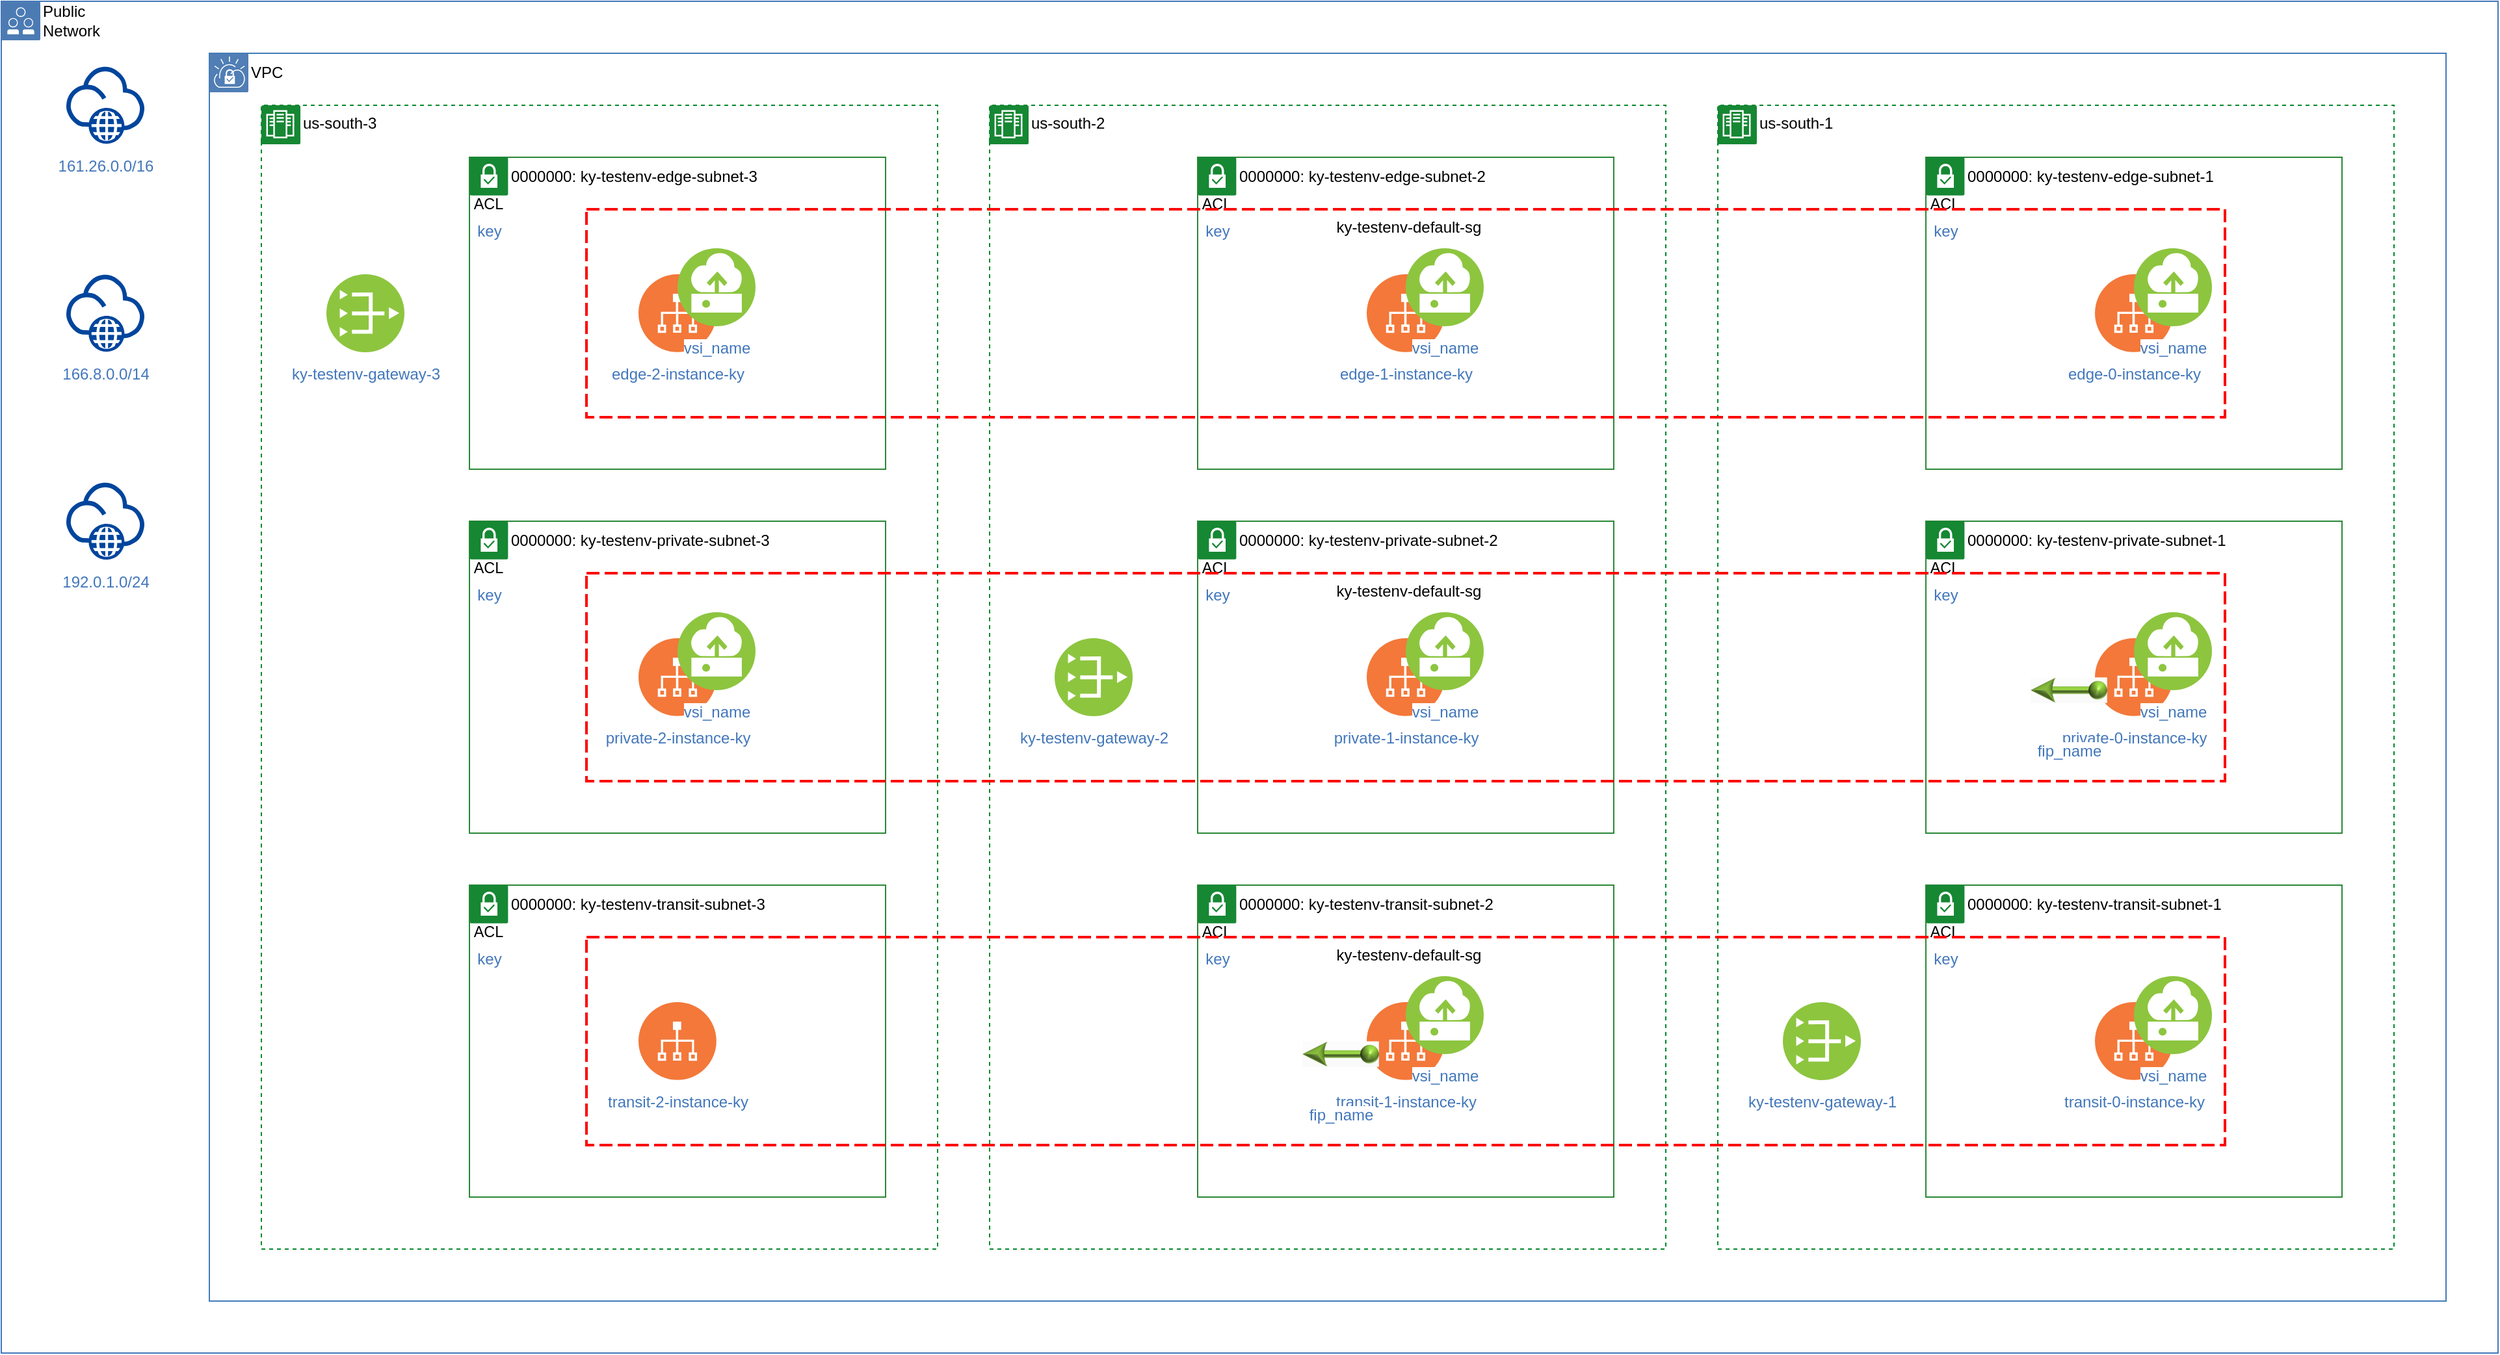 
<mxfile version="14.7.4" type="embed">
<diagram id="GNU3i8hCxYjH3E0Nk9u4" name="Page-1">
<mxGraphModel dx="1230" dy="659" grid="1" gridSize="10" guides="1" tooltips="1" connect="1" arrows="1" fold="1" page="1" pageScale="1" pageWidth="850" pageHeight="1100" math="0" shadow="0">
<root>
<mxCell id="0"/>
<mxCell id="1" parent="0"/>
    
    
        <!-- pub 60-->
        
            <mxCell id="FXCXVvDxTQtwc45PbP1s-896" value="Icons" style="" parent="0"/>
            <mxCell id="FXCXVvDxTQtwc45PbP1s-895" value="" style="swimlane;fontStyle=0;horizontal=1;collapsible=0;startSize=28;swimlaneLine=0;swimlaneFillColor=none;fillColor=none;rounded=0;whiteSpace=wrap;html=1;absoluteArcSize=1;arcSize=0;strokeColor=#4376BB;verticalAlign=top;align=left;spacingLeft=5;dashed=0;strokeWidth=1;container=1;" parent="1" vertex="1">
            <mxGeometry width="1920" height="1040" x="40" y="40" as="geometry"/>
            </mxCell>
            <mxCell id="FXCXVvDxTQtwc45PbP1s-897" value="Public&lt;br&gt;Network" style="aspect=fixed;perimeter=ellipsePerimeter;html=1;align=left;shadow=0;dashed=0;labelBackgroundColor=none;fontSize=12;spacingTop=0;image;image=img/lib/ibm/vpc/PublicTag.svg;part=1;labelPosition=right;verticalLabelPosition=middle;verticalAlign=middle;" parent="FXCXVvDxTQtwc45PbP1s-895" vertex="1">
            <mxGeometry width="30" height="30" as="geometry"/>
            </mxCell>
        

    
        <!-- internet 60-->
        
            <mxCell id="FXCXVvDxTQtwc45PbP1s-900" value="161.26.0.0/16" style="aspect=fixed;perimeter=ellipsePerimeter;html=1;align=center;shadow=0;dashed=0;fontColor=#4277BB;labelBackgroundColor=#ffffff;fontSize=12;spacingTop=3;image;image=img/lib/ibm/vpc/Internet.svg;" parent="FXCXVvDxTQtwc45PbP1s-895" vertex="1">
            <mxGeometry width="60" height="60" x="50" y="50" as="geometry"/>
            </mxCell>
        

    
        <!-- internet 60-->
        
            <mxCell id="FXCXVvDxTQtwc45PbP1s-905" value="166.8.0.0/14" style="aspect=fixed;perimeter=ellipsePerimeter;html=1;align=center;shadow=0;dashed=0;fontColor=#4277BB;labelBackgroundColor=#ffffff;fontSize=12;spacingTop=3;image;image=img/lib/ibm/vpc/Internet.svg;" parent="FXCXVvDxTQtwc45PbP1s-895" vertex="1">
            <mxGeometry width="60" height="60" x="50" y="210" as="geometry"/>
            </mxCell>
        

    
        <!-- internet 60-->
        
            <mxCell id="FXCXVvDxTQtwc45PbP1s-910" value="192.0.1.0/24" style="aspect=fixed;perimeter=ellipsePerimeter;html=1;align=center;shadow=0;dashed=0;fontColor=#4277BB;labelBackgroundColor=#ffffff;fontSize=12;spacingTop=3;image;image=img/lib/ibm/vpc/Internet.svg;" parent="FXCXVvDxTQtwc45PbP1s-895" vertex="1">
            <mxGeometry width="60" height="60" x="50" y="370" as="geometry"/>
            </mxCell>
        

    
        <!-- vpc 60-->
        
            <mxCell id="FXCXVvDxTQtwc45PbP1s-1230" value="VPC" style="swimlane;fontStyle=0;horizontal=1;collapsible=0;startSize=28;swimlaneLine=0;swimlaneFillColor=none;fillColor=none;rounded=0;whiteSpace=wrap;html=1;absoluteArcSize=1;arcSize=12;strokeColor=#417CB9;verticalAlign=top;align=left;spacingLeft=30;spacingTop=1;dashed=0;strokeWidth=1;" parent="FXCXVvDxTQtwc45PbP1s-895" vertex="1">
            <mxGeometry width="1720" height="960" x="160" y="40" as="geometry"/>
            </mxCell>
            <mxCell id="FXCXVvDxTQtwc45PbP1s-1231" value="" style="aspect=fixed;perimeter=ellipsePerimeter;html=1;align=center;shadow=0;dashed=0;fontColor=#4277BB;labelBackgroundColor=#ffffff;fontSize=12;spacingTop=3;image;image=img/lib/ibm/vpc/VPCTag.svg;part=1;" parent="FXCXVvDxTQtwc45PbP1s-1230" vertex="1">
            <mxGeometry width="30" height="30" as="geometry"/>
            </mxCell>
        

    
        <!-- zone 60-->
        
            <mxCell id="FXCXVvDxTQtwc45PbP1s-1235" value="us-south-3" style="swimlane;fontStyle=0;horizontal=1;collapsible=0;startSize=28;swimlaneLine=0;swimlaneFillColor=none;fillColor=none;rounded=0;whiteSpace=wrap;html=1;absoluteArcSize=1;arcSize=0;strokeColor=#00882B;verticalAlign=top;align=left;spacingLeft=30;dashed=1;strokeWidth=1;container=1;" parent="FXCXVvDxTQtwc45PbP1s-1230" vertex="1">
            <mxGeometry width="520" height="880" x="40" y="40" as="geometry"/>
            </mxCell>
            <mxCell id="FXCXVvDxTQtwc45PbP1s-1236" value="" style="aspect=fixed;perimeter=ellipsePerimeter;html=1;align=center;shadow=0;dashed=0;fontColor=#4277BB;labelBackgroundColor=#ffffff;fontSize=12;spacingTop=3;image;image=img/lib/ibm/vpc/ZoneTag.svg;part=1;" parent="FXCXVvDxTQtwc45PbP1s-1235" vertex="1">
            <mxGeometry width="30" height="30" as="geometry"/>
            </mxCell>
        

    
        <!-- subnet 60-->
        
            <mxCell id="FXCXVvDxTQtwc45PbP1s-1240" value="0000000: ky-testenv-transit-subnet-3" style="swimlane;fontStyle=0;horizontal=1;collapsible=0;startSize=28;swimlaneLine=0;swimlaneFillColor=none;fillColor=none;rounded=0;whiteSpace=wrap;html=1;absoluteArcSize=1;arcSize=12;strokeColor=#2A8838;verticalAlign=top;align=left;spacingLeft=30;spacingTop=1;dashed=0;strokeWidth=1;" parent="FXCXVvDxTQtwc45PbP1s-1235" vertex="1">
            <mxGeometry width="320" height="240" x="160" y="600" as="geometry"/>
            </mxCell>
            <mxCell id="FXCXVvDxTQtwc45PbP1s-1241" value="key" style="aspect=fixed;perimeter=ellipsePerimeter;html=1;align=center;shadow=0;dashed=0;fontColor=#4277BB;labelBackgroundColor=#ffffff;fontSize=12;spacingTop=3;image;image=img/lib/ibm/vpc/SubnetTag.svg;part=1;" parent="FXCXVvDxTQtwc45PbP1s-1240" vertex="1">
            <mxGeometry width="30" height="40" as="geometry"/>
            </mxCell>
        

    
        <!-- ni 60-->
        
            <mxCell id="FXCXVvDxTQtwc45PbP1s-1245" value="transit-2-instance-ky" style="aspect=fixed;perimeter=ellipsePerimeter;html=1;align=center;shadow=0;dashed=0;fontColor=#4277BB;labelBackgroundColor=#ffffff;fontSize=12;spacingTop=3;image;image=img/lib/ibm/devops/release_management.svg;" parent="FXCXVvDxTQtwc45PbP1s-1240" vertex="1">
            <mxGeometry width="60" height="60" x="130" y="90" as="geometry"/>
            </mxCell>
            
            
        

    
        <!-- subnet 60-->
        
            <mxCell id="FXCXVvDxTQtwc45PbP1s-1250" value="0000000: ky-testenv-edge-subnet-3" style="swimlane;fontStyle=0;horizontal=1;collapsible=0;startSize=28;swimlaneLine=0;swimlaneFillColor=none;fillColor=none;rounded=0;whiteSpace=wrap;html=1;absoluteArcSize=1;arcSize=12;strokeColor=#2A8838;verticalAlign=top;align=left;spacingLeft=30;spacingTop=1;dashed=0;strokeWidth=1;" parent="FXCXVvDxTQtwc45PbP1s-1235" vertex="1">
            <mxGeometry width="320" height="240" x="160" y="40" as="geometry"/>
            </mxCell>
            <mxCell id="FXCXVvDxTQtwc45PbP1s-1251" value="key" style="aspect=fixed;perimeter=ellipsePerimeter;html=1;align=center;shadow=0;dashed=0;fontColor=#4277BB;labelBackgroundColor=#ffffff;fontSize=12;spacingTop=3;image;image=img/lib/ibm/vpc/SubnetTag.svg;part=1;" parent="FXCXVvDxTQtwc45PbP1s-1250" vertex="1">
            <mxGeometry width="30" height="40" as="geometry"/>
            </mxCell>
        

    
        <!-- ni 60-->
        
            <mxCell id="FXCXVvDxTQtwc45PbP1s-1255" value="edge-2-instance-ky" style="aspect=fixed;perimeter=ellipsePerimeter;html=1;align=center;shadow=0;dashed=0;fontColor=#4277BB;labelBackgroundColor=#ffffff;fontSize=12;spacingTop=3;image;image=img/lib/ibm/devops/release_management.svg;" parent="FXCXVvDxTQtwc45PbP1s-1250" vertex="1">
            <mxGeometry width="60" height="60" x="130" y="90" as="geometry"/>
            </mxCell>
            
                <mxCell id="FXCXVvDxTQtwc45PbP1s-1256" value="vsi_name" style="aspect=fixed;perimeter=ellipsePerimeter;html=1;align=center;shadow=0;dashed=0;fontColor=#4277BB;labelBackgroundColor=#ffffff;fontSize=12;spacingTop=3;image;image=img/lib/ibm/vpc/Instance.svg;" parent="FXCXVvDxTQtwc45PbP1s-1255" vertex="1">
                <mxGeometry x="30" y="-20" width="60" height="60" as="geometry"/>
                </mxCell>
            
            
        

    
        <!-- subnet 60-->
        
            <mxCell id="FXCXVvDxTQtwc45PbP1s-1260" value="0000000: ky-testenv-private-subnet-3" style="swimlane;fontStyle=0;horizontal=1;collapsible=0;startSize=28;swimlaneLine=0;swimlaneFillColor=none;fillColor=none;rounded=0;whiteSpace=wrap;html=1;absoluteArcSize=1;arcSize=12;strokeColor=#2A8838;verticalAlign=top;align=left;spacingLeft=30;spacingTop=1;dashed=0;strokeWidth=1;" parent="FXCXVvDxTQtwc45PbP1s-1235" vertex="1">
            <mxGeometry width="320" height="240" x="160" y="320" as="geometry"/>
            </mxCell>
            <mxCell id="FXCXVvDxTQtwc45PbP1s-1261" value="key" style="aspect=fixed;perimeter=ellipsePerimeter;html=1;align=center;shadow=0;dashed=0;fontColor=#4277BB;labelBackgroundColor=#ffffff;fontSize=12;spacingTop=3;image;image=img/lib/ibm/vpc/SubnetTag.svg;part=1;" parent="FXCXVvDxTQtwc45PbP1s-1260" vertex="1">
            <mxGeometry width="30" height="40" as="geometry"/>
            </mxCell>
        

    
        <!-- ni 60-->
        
            <mxCell id="FXCXVvDxTQtwc45PbP1s-1265" value="private-2-instance-ky" style="aspect=fixed;perimeter=ellipsePerimeter;html=1;align=center;shadow=0;dashed=0;fontColor=#4277BB;labelBackgroundColor=#ffffff;fontSize=12;spacingTop=3;image;image=img/lib/ibm/devops/release_management.svg;" parent="FXCXVvDxTQtwc45PbP1s-1260" vertex="1">
            <mxGeometry width="60" height="60" x="130" y="90" as="geometry"/>
            </mxCell>
            
                <mxCell id="FXCXVvDxTQtwc45PbP1s-1266" value="vsi_name" style="aspect=fixed;perimeter=ellipsePerimeter;html=1;align=center;shadow=0;dashed=0;fontColor=#4277BB;labelBackgroundColor=#ffffff;fontSize=12;spacingTop=3;image;image=img/lib/ibm/vpc/Instance.svg;" parent="FXCXVvDxTQtwc45PbP1s-1265" vertex="1">
                <mxGeometry x="30" y="-20" width="60" height="60" as="geometry"/>
                </mxCell>
            
            
        

    
        <!-- gateway 60-->
        
            <mxCell id="FXCXVvDxTQtwc45PbP1s-1270" value="ky-testenv-gateway-3" style="aspect=fixed;perimeter=ellipsePerimeter;html=1;align=center;shadow=0;dashed=0;fontColor=#4277BB;labelBackgroundColor=#ffffff;fontSize=12;spacingTop=3;image;image=img/lib/ibm/vpc/PublicGateway.svg;" parent="FXCXVvDxTQtwc45PbP1s-1235" vertex="1">
            <mxGeometry width="60" height="60" x="50" y="130" as="geometry"/>
            </mxCell>
        

    
        <!-- zone 60-->
        
            <mxCell id="FXCXVvDxTQtwc45PbP1s-1275" value="us-south-2" style="swimlane;fontStyle=0;horizontal=1;collapsible=0;startSize=28;swimlaneLine=0;swimlaneFillColor=none;fillColor=none;rounded=0;whiteSpace=wrap;html=1;absoluteArcSize=1;arcSize=0;strokeColor=#00882B;verticalAlign=top;align=left;spacingLeft=30;dashed=1;strokeWidth=1;container=1;" parent="FXCXVvDxTQtwc45PbP1s-1230" vertex="1">
            <mxGeometry width="520" height="880" x="600" y="40" as="geometry"/>
            </mxCell>
            <mxCell id="FXCXVvDxTQtwc45PbP1s-1276" value="" style="aspect=fixed;perimeter=ellipsePerimeter;html=1;align=center;shadow=0;dashed=0;fontColor=#4277BB;labelBackgroundColor=#ffffff;fontSize=12;spacingTop=3;image;image=img/lib/ibm/vpc/ZoneTag.svg;part=1;" parent="FXCXVvDxTQtwc45PbP1s-1275" vertex="1">
            <mxGeometry width="30" height="30" as="geometry"/>
            </mxCell>
        

    
        <!-- subnet 60-->
        
            <mxCell id="FXCXVvDxTQtwc45PbP1s-1280" value="0000000: ky-testenv-transit-subnet-2" style="swimlane;fontStyle=0;horizontal=1;collapsible=0;startSize=28;swimlaneLine=0;swimlaneFillColor=none;fillColor=none;rounded=0;whiteSpace=wrap;html=1;absoluteArcSize=1;arcSize=12;strokeColor=#2A8838;verticalAlign=top;align=left;spacingLeft=30;spacingTop=1;dashed=0;strokeWidth=1;" parent="FXCXVvDxTQtwc45PbP1s-1275" vertex="1">
            <mxGeometry width="320" height="240" x="160" y="600" as="geometry"/>
            </mxCell>
            <mxCell id="FXCXVvDxTQtwc45PbP1s-1281" value="key" style="aspect=fixed;perimeter=ellipsePerimeter;html=1;align=center;shadow=0;dashed=0;fontColor=#4277BB;labelBackgroundColor=#ffffff;fontSize=12;spacingTop=3;image;image=img/lib/ibm/vpc/SubnetTag.svg;part=1;" parent="FXCXVvDxTQtwc45PbP1s-1280" vertex="1">
            <mxGeometry width="30" height="40" as="geometry"/>
            </mxCell>
        

    
        <!-- ni 60-->
        
            <mxCell id="FXCXVvDxTQtwc45PbP1s-1285" value="transit-1-instance-ky" style="aspect=fixed;perimeter=ellipsePerimeter;html=1;align=center;shadow=0;dashed=0;fontColor=#4277BB;labelBackgroundColor=#ffffff;fontSize=12;spacingTop=3;image;image=img/lib/ibm/devops/release_management.svg;" parent="FXCXVvDxTQtwc45PbP1s-1280" vertex="1">
            <mxGeometry width="60" height="60" x="130" y="90" as="geometry"/>
            </mxCell>
            
                <mxCell id="FXCXVvDxTQtwc45PbP1s-1286" value="vsi_name" style="aspect=fixed;perimeter=ellipsePerimeter;html=1;align=center;shadow=0;dashed=0;fontColor=#4277BB;labelBackgroundColor=#ffffff;fontSize=12;spacingTop=3;image;image=img/lib/ibm/vpc/Instance.svg;" parent="FXCXVvDxTQtwc45PbP1s-1285" vertex="1">
                <mxGeometry x="30" y="-20" width="60" height="60" as="geometry"/>
                </mxCell>
            
            
                <mxCell id="FXCXVvDxTQtwc45PbP1s-1287" value="fip_name" style="aspect=fixed;perimeter=ellipsePerimeter;html=1;align=center;shadow=0;dashed=0;fontColor=#4277BB;labelBackgroundColor=#ffffff;fontSize=12;spacingTop=3;image;image=img/lib/ibm/vpc/FloatingIP.svg;flipH=1;" parent="FXCXVvDxTQtwc45PbP1s-1285" vertex="1">
                <mxGeometry x="-50" y="10" width="60" height="60" as="geometry"/>
                </mxCell>
            
        

    
        <!-- subnet 60-->
        
            <mxCell id="FXCXVvDxTQtwc45PbP1s-1290" value="0000000: ky-testenv-edge-subnet-2" style="swimlane;fontStyle=0;horizontal=1;collapsible=0;startSize=28;swimlaneLine=0;swimlaneFillColor=none;fillColor=none;rounded=0;whiteSpace=wrap;html=1;absoluteArcSize=1;arcSize=12;strokeColor=#2A8838;verticalAlign=top;align=left;spacingLeft=30;spacingTop=1;dashed=0;strokeWidth=1;" parent="FXCXVvDxTQtwc45PbP1s-1275" vertex="1">
            <mxGeometry width="320" height="240" x="160" y="40" as="geometry"/>
            </mxCell>
            <mxCell id="FXCXVvDxTQtwc45PbP1s-1291" value="key" style="aspect=fixed;perimeter=ellipsePerimeter;html=1;align=center;shadow=0;dashed=0;fontColor=#4277BB;labelBackgroundColor=#ffffff;fontSize=12;spacingTop=3;image;image=img/lib/ibm/vpc/SubnetTag.svg;part=1;" parent="FXCXVvDxTQtwc45PbP1s-1290" vertex="1">
            <mxGeometry width="30" height="40" as="geometry"/>
            </mxCell>
        

    
        <!-- ni 60-->
        
            <mxCell id="FXCXVvDxTQtwc45PbP1s-1295" value="edge-1-instance-ky" style="aspect=fixed;perimeter=ellipsePerimeter;html=1;align=center;shadow=0;dashed=0;fontColor=#4277BB;labelBackgroundColor=#ffffff;fontSize=12;spacingTop=3;image;image=img/lib/ibm/devops/release_management.svg;" parent="FXCXVvDxTQtwc45PbP1s-1290" vertex="1">
            <mxGeometry width="60" height="60" x="130" y="90" as="geometry"/>
            </mxCell>
            
                <mxCell id="FXCXVvDxTQtwc45PbP1s-1296" value="vsi_name" style="aspect=fixed;perimeter=ellipsePerimeter;html=1;align=center;shadow=0;dashed=0;fontColor=#4277BB;labelBackgroundColor=#ffffff;fontSize=12;spacingTop=3;image;image=img/lib/ibm/vpc/Instance.svg;" parent="FXCXVvDxTQtwc45PbP1s-1295" vertex="1">
                <mxGeometry x="30" y="-20" width="60" height="60" as="geometry"/>
                </mxCell>
            
            
        

    
        <!-- subnet 60-->
        
            <mxCell id="FXCXVvDxTQtwc45PbP1s-1300" value="0000000: ky-testenv-private-subnet-2" style="swimlane;fontStyle=0;horizontal=1;collapsible=0;startSize=28;swimlaneLine=0;swimlaneFillColor=none;fillColor=none;rounded=0;whiteSpace=wrap;html=1;absoluteArcSize=1;arcSize=12;strokeColor=#2A8838;verticalAlign=top;align=left;spacingLeft=30;spacingTop=1;dashed=0;strokeWidth=1;" parent="FXCXVvDxTQtwc45PbP1s-1275" vertex="1">
            <mxGeometry width="320" height="240" x="160" y="320" as="geometry"/>
            </mxCell>
            <mxCell id="FXCXVvDxTQtwc45PbP1s-1301" value="key" style="aspect=fixed;perimeter=ellipsePerimeter;html=1;align=center;shadow=0;dashed=0;fontColor=#4277BB;labelBackgroundColor=#ffffff;fontSize=12;spacingTop=3;image;image=img/lib/ibm/vpc/SubnetTag.svg;part=1;" parent="FXCXVvDxTQtwc45PbP1s-1300" vertex="1">
            <mxGeometry width="30" height="40" as="geometry"/>
            </mxCell>
        

    
        <!-- ni 60-->
        
            <mxCell id="FXCXVvDxTQtwc45PbP1s-1305" value="private-1-instance-ky" style="aspect=fixed;perimeter=ellipsePerimeter;html=1;align=center;shadow=0;dashed=0;fontColor=#4277BB;labelBackgroundColor=#ffffff;fontSize=12;spacingTop=3;image;image=img/lib/ibm/devops/release_management.svg;" parent="FXCXVvDxTQtwc45PbP1s-1300" vertex="1">
            <mxGeometry width="60" height="60" x="130" y="90" as="geometry"/>
            </mxCell>
            
                <mxCell id="FXCXVvDxTQtwc45PbP1s-1306" value="vsi_name" style="aspect=fixed;perimeter=ellipsePerimeter;html=1;align=center;shadow=0;dashed=0;fontColor=#4277BB;labelBackgroundColor=#ffffff;fontSize=12;spacingTop=3;image;image=img/lib/ibm/vpc/Instance.svg;" parent="FXCXVvDxTQtwc45PbP1s-1305" vertex="1">
                <mxGeometry x="30" y="-20" width="60" height="60" as="geometry"/>
                </mxCell>
            
            
        

    
        <!-- gateway 60-->
        
            <mxCell id="FXCXVvDxTQtwc45PbP1s-1310" value="ky-testenv-gateway-2" style="aspect=fixed;perimeter=ellipsePerimeter;html=1;align=center;shadow=0;dashed=0;fontColor=#4277BB;labelBackgroundColor=#ffffff;fontSize=12;spacingTop=3;image;image=img/lib/ibm/vpc/PublicGateway.svg;" parent="FXCXVvDxTQtwc45PbP1s-1275" vertex="1">
            <mxGeometry width="60" height="60" x="50" y="410" as="geometry"/>
            </mxCell>
        

    
        <!-- zone 60-->
        
            <mxCell id="FXCXVvDxTQtwc45PbP1s-1315" value="us-south-1" style="swimlane;fontStyle=0;horizontal=1;collapsible=0;startSize=28;swimlaneLine=0;swimlaneFillColor=none;fillColor=none;rounded=0;whiteSpace=wrap;html=1;absoluteArcSize=1;arcSize=0;strokeColor=#00882B;verticalAlign=top;align=left;spacingLeft=30;dashed=1;strokeWidth=1;container=1;" parent="FXCXVvDxTQtwc45PbP1s-1230" vertex="1">
            <mxGeometry width="520" height="880" x="1160" y="40" as="geometry"/>
            </mxCell>
            <mxCell id="FXCXVvDxTQtwc45PbP1s-1316" value="" style="aspect=fixed;perimeter=ellipsePerimeter;html=1;align=center;shadow=0;dashed=0;fontColor=#4277BB;labelBackgroundColor=#ffffff;fontSize=12;spacingTop=3;image;image=img/lib/ibm/vpc/ZoneTag.svg;part=1;" parent="FXCXVvDxTQtwc45PbP1s-1315" vertex="1">
            <mxGeometry width="30" height="30" as="geometry"/>
            </mxCell>
        

    
        <!-- subnet 60-->
        
            <mxCell id="FXCXVvDxTQtwc45PbP1s-1320" value="0000000: ky-testenv-private-subnet-1" style="swimlane;fontStyle=0;horizontal=1;collapsible=0;startSize=28;swimlaneLine=0;swimlaneFillColor=none;fillColor=none;rounded=0;whiteSpace=wrap;html=1;absoluteArcSize=1;arcSize=12;strokeColor=#2A8838;verticalAlign=top;align=left;spacingLeft=30;spacingTop=1;dashed=0;strokeWidth=1;" parent="FXCXVvDxTQtwc45PbP1s-1315" vertex="1">
            <mxGeometry width="320" height="240" x="160" y="320" as="geometry"/>
            </mxCell>
            <mxCell id="FXCXVvDxTQtwc45PbP1s-1321" value="key" style="aspect=fixed;perimeter=ellipsePerimeter;html=1;align=center;shadow=0;dashed=0;fontColor=#4277BB;labelBackgroundColor=#ffffff;fontSize=12;spacingTop=3;image;image=img/lib/ibm/vpc/SubnetTag.svg;part=1;" parent="FXCXVvDxTQtwc45PbP1s-1320" vertex="1">
            <mxGeometry width="30" height="40" as="geometry"/>
            </mxCell>
        

    
        <!-- ni 60-->
        
            <mxCell id="FXCXVvDxTQtwc45PbP1s-1325" value="private-0-instance-ky" style="aspect=fixed;perimeter=ellipsePerimeter;html=1;align=center;shadow=0;dashed=0;fontColor=#4277BB;labelBackgroundColor=#ffffff;fontSize=12;spacingTop=3;image;image=img/lib/ibm/devops/release_management.svg;" parent="FXCXVvDxTQtwc45PbP1s-1320" vertex="1">
            <mxGeometry width="60" height="60" x="130" y="90" as="geometry"/>
            </mxCell>
            
                <mxCell id="FXCXVvDxTQtwc45PbP1s-1326" value="vsi_name" style="aspect=fixed;perimeter=ellipsePerimeter;html=1;align=center;shadow=0;dashed=0;fontColor=#4277BB;labelBackgroundColor=#ffffff;fontSize=12;spacingTop=3;image;image=img/lib/ibm/vpc/Instance.svg;" parent="FXCXVvDxTQtwc45PbP1s-1325" vertex="1">
                <mxGeometry x="30" y="-20" width="60" height="60" as="geometry"/>
                </mxCell>
            
            
                <mxCell id="FXCXVvDxTQtwc45PbP1s-1327" value="fip_name" style="aspect=fixed;perimeter=ellipsePerimeter;html=1;align=center;shadow=0;dashed=0;fontColor=#4277BB;labelBackgroundColor=#ffffff;fontSize=12;spacingTop=3;image;image=img/lib/ibm/vpc/FloatingIP.svg;flipH=1;" parent="FXCXVvDxTQtwc45PbP1s-1325" vertex="1">
                <mxGeometry x="-50" y="10" width="60" height="60" as="geometry"/>
                </mxCell>
            
        

    
        <!-- subnet 60-->
        
            <mxCell id="FXCXVvDxTQtwc45PbP1s-1330" value="0000000: ky-testenv-edge-subnet-1" style="swimlane;fontStyle=0;horizontal=1;collapsible=0;startSize=28;swimlaneLine=0;swimlaneFillColor=none;fillColor=none;rounded=0;whiteSpace=wrap;html=1;absoluteArcSize=1;arcSize=12;strokeColor=#2A8838;verticalAlign=top;align=left;spacingLeft=30;spacingTop=1;dashed=0;strokeWidth=1;" parent="FXCXVvDxTQtwc45PbP1s-1315" vertex="1">
            <mxGeometry width="320" height="240" x="160" y="40" as="geometry"/>
            </mxCell>
            <mxCell id="FXCXVvDxTQtwc45PbP1s-1331" value="key" style="aspect=fixed;perimeter=ellipsePerimeter;html=1;align=center;shadow=0;dashed=0;fontColor=#4277BB;labelBackgroundColor=#ffffff;fontSize=12;spacingTop=3;image;image=img/lib/ibm/vpc/SubnetTag.svg;part=1;" parent="FXCXVvDxTQtwc45PbP1s-1330" vertex="1">
            <mxGeometry width="30" height="40" as="geometry"/>
            </mxCell>
        

    
        <!-- ni 60-->
        
            <mxCell id="FXCXVvDxTQtwc45PbP1s-1335" value="edge-0-instance-ky" style="aspect=fixed;perimeter=ellipsePerimeter;html=1;align=center;shadow=0;dashed=0;fontColor=#4277BB;labelBackgroundColor=#ffffff;fontSize=12;spacingTop=3;image;image=img/lib/ibm/devops/release_management.svg;" parent="FXCXVvDxTQtwc45PbP1s-1330" vertex="1">
            <mxGeometry width="60" height="60" x="130" y="90" as="geometry"/>
            </mxCell>
            
                <mxCell id="FXCXVvDxTQtwc45PbP1s-1336" value="vsi_name" style="aspect=fixed;perimeter=ellipsePerimeter;html=1;align=center;shadow=0;dashed=0;fontColor=#4277BB;labelBackgroundColor=#ffffff;fontSize=12;spacingTop=3;image;image=img/lib/ibm/vpc/Instance.svg;" parent="FXCXVvDxTQtwc45PbP1s-1335" vertex="1">
                <mxGeometry x="30" y="-20" width="60" height="60" as="geometry"/>
                </mxCell>
            
            
        

    
        <!-- subnet 60-->
        
            <mxCell id="FXCXVvDxTQtwc45PbP1s-1340" value="0000000: ky-testenv-transit-subnet-1" style="swimlane;fontStyle=0;horizontal=1;collapsible=0;startSize=28;swimlaneLine=0;swimlaneFillColor=none;fillColor=none;rounded=0;whiteSpace=wrap;html=1;absoluteArcSize=1;arcSize=12;strokeColor=#2A8838;verticalAlign=top;align=left;spacingLeft=30;spacingTop=1;dashed=0;strokeWidth=1;" parent="FXCXVvDxTQtwc45PbP1s-1315" vertex="1">
            <mxGeometry width="320" height="240" x="160" y="600" as="geometry"/>
            </mxCell>
            <mxCell id="FXCXVvDxTQtwc45PbP1s-1341" value="key" style="aspect=fixed;perimeter=ellipsePerimeter;html=1;align=center;shadow=0;dashed=0;fontColor=#4277BB;labelBackgroundColor=#ffffff;fontSize=12;spacingTop=3;image;image=img/lib/ibm/vpc/SubnetTag.svg;part=1;" parent="FXCXVvDxTQtwc45PbP1s-1340" vertex="1">
            <mxGeometry width="30" height="40" as="geometry"/>
            </mxCell>
        

    
        <!-- ni 60-->
        
            <mxCell id="FXCXVvDxTQtwc45PbP1s-1345" value="transit-0-instance-ky" style="aspect=fixed;perimeter=ellipsePerimeter;html=1;align=center;shadow=0;dashed=0;fontColor=#4277BB;labelBackgroundColor=#ffffff;fontSize=12;spacingTop=3;image;image=img/lib/ibm/devops/release_management.svg;" parent="FXCXVvDxTQtwc45PbP1s-1340" vertex="1">
            <mxGeometry width="60" height="60" x="130" y="90" as="geometry"/>
            </mxCell>
            
                <mxCell id="FXCXVvDxTQtwc45PbP1s-1346" value="vsi_name" style="aspect=fixed;perimeter=ellipsePerimeter;html=1;align=center;shadow=0;dashed=0;fontColor=#4277BB;labelBackgroundColor=#ffffff;fontSize=12;spacingTop=3;image;image=img/lib/ibm/vpc/Instance.svg;" parent="FXCXVvDxTQtwc45PbP1s-1345" vertex="1">
                <mxGeometry x="30" y="-20" width="60" height="60" as="geometry"/>
                </mxCell>
            
            
        

    
        <!-- gateway 60-->
        
            <mxCell id="FXCXVvDxTQtwc45PbP1s-1350" value="ky-testenv-gateway-1" style="aspect=fixed;perimeter=ellipsePerimeter;html=1;align=center;shadow=0;dashed=0;fontColor=#4277BB;labelBackgroundColor=#ffffff;fontSize=12;spacingTop=3;image;image=img/lib/ibm/vpc/PublicGateway.svg;" parent="FXCXVvDxTQtwc45PbP1s-1315" vertex="1">
            <mxGeometry width="60" height="60" x="50" y="690" as="geometry"/>
            </mxCell>
        

    
        <!-- sg 60-->
        
            <mxCell id="FXCXVvDxTQtwc45PbP1s-1355" value="ky-testenv-default-sg" style="rounded=0;whiteSpace=wrap;html=1;absoluteArcSize=1;arcSize=0;strokeColor=#FD0000;fillColor=none;verticalAlign=top;align=center;spacingLeft=5;dashed=1;dashPattern=5 2;labelPosition=center;verticalLabelPosition=middle;strokeWidth=2;" parent="FXCXVvDxTQtwc45PbP1s-1230" vertex="1">
            <mxGeometry width="1260" height="160" x="290" y="120" as="geometry"/>
            </mxCell>
        

    
        <!-- sg 60-->
        
            <mxCell id="FXCXVvDxTQtwc45PbP1s-1360" value="ky-testenv-default-sg" style="rounded=0;whiteSpace=wrap;html=1;absoluteArcSize=1;arcSize=0;strokeColor=#FD0000;fillColor=none;verticalAlign=top;align=center;spacingLeft=5;dashed=1;dashPattern=5 2;labelPosition=center;verticalLabelPosition=middle;strokeWidth=2;" parent="FXCXVvDxTQtwc45PbP1s-1230" vertex="1">
            <mxGeometry width="1260" height="160" x="290" y="400" as="geometry"/>
            </mxCell>
        

    
        <!-- sg 60-->
        
            <mxCell id="FXCXVvDxTQtwc45PbP1s-1365" value="ky-testenv-default-sg" style="rounded=0;whiteSpace=wrap;html=1;absoluteArcSize=1;arcSize=0;strokeColor=#FD0000;fillColor=none;verticalAlign=top;align=center;spacingLeft=5;dashed=1;dashPattern=5 2;labelPosition=center;verticalLabelPosition=middle;strokeWidth=2;" parent="FXCXVvDxTQtwc45PbP1s-1230" vertex="1">
            <mxGeometry width="1260" height="160" x="290" y="680" as="geometry"/>
            </mxCell>
        

    
</root>
</mxGraphModel>
</diagram>
</mxfile>